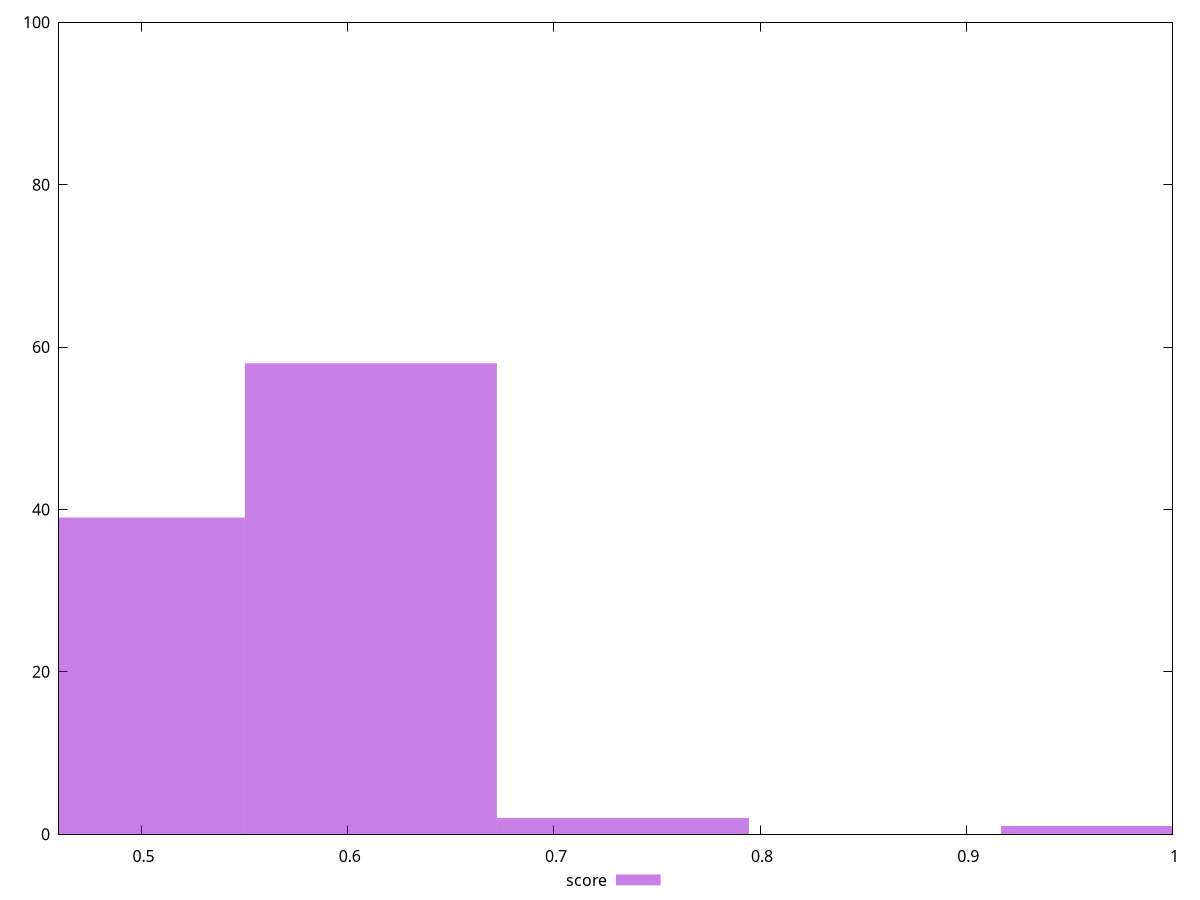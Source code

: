 reset

$score <<EOF
0.4889971543497909 39
0.7334957315246864 2
0.6112464429372386 58
0.9779943086995818 1
EOF

set key outside below
set boxwidth 0.12224928858744773
set xrange [0.46:1]
set yrange [0:100]
set trange [0:100]
set style fill transparent solid 0.5 noborder
set terminal svg size 640, 490 enhanced background rgb 'white'
set output "report_00013_2021-02-09T12-04-24.940Z/render-blocking-resources/samples/pages+cached+noadtech+nomedia/score/histogram.svg"

plot $score title "score" with boxes

reset
